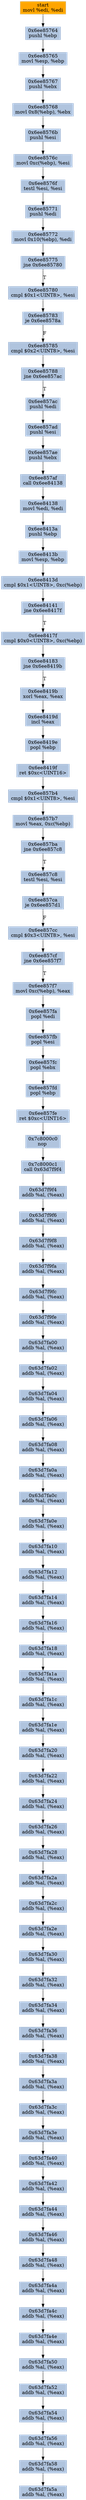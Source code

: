 digraph G {
node[shape=rectangle,style=filled,fillcolor=lightsteelblue,color=lightsteelblue]
bgcolor="transparent"
a0x6ee85762movl_edi_edi[label="start\nmovl %edi, %edi",color="lightgrey",fillcolor="orange"];
a0x6ee85764pushl_ebp[label="0x6ee85764\npushl %ebp"];
a0x6ee85765movl_esp_ebp[label="0x6ee85765\nmovl %esp, %ebp"];
a0x6ee85767pushl_ebx[label="0x6ee85767\npushl %ebx"];
a0x6ee85768movl_0x8ebp__ebx[label="0x6ee85768\nmovl 0x8(%ebp), %ebx"];
a0x6ee8576bpushl_esi[label="0x6ee8576b\npushl %esi"];
a0x6ee8576cmovl_0xcebp__esi[label="0x6ee8576c\nmovl 0xc(%ebp), %esi"];
a0x6ee8576ftestl_esi_esi[label="0x6ee8576f\ntestl %esi, %esi"];
a0x6ee85771pushl_edi[label="0x6ee85771\npushl %edi"];
a0x6ee85772movl_0x10ebp__edi[label="0x6ee85772\nmovl 0x10(%ebp), %edi"];
a0x6ee85775jne_0x6ee85780[label="0x6ee85775\njne 0x6ee85780"];
a0x6ee85780cmpl_0x1UINT8_esi[label="0x6ee85780\ncmpl $0x1<UINT8>, %esi"];
a0x6ee85783je_0x6ee8578a[label="0x6ee85783\nje 0x6ee8578a"];
a0x6ee85785cmpl_0x2UINT8_esi[label="0x6ee85785\ncmpl $0x2<UINT8>, %esi"];
a0x6ee85788jne_0x6ee857ac[label="0x6ee85788\njne 0x6ee857ac"];
a0x6ee857acpushl_edi[label="0x6ee857ac\npushl %edi"];
a0x6ee857adpushl_esi[label="0x6ee857ad\npushl %esi"];
a0x6ee857aepushl_ebx[label="0x6ee857ae\npushl %ebx"];
a0x6ee857afcall_0x6ee84138[label="0x6ee857af\ncall 0x6ee84138"];
a0x6ee84138movl_edi_edi[label="0x6ee84138\nmovl %edi, %edi"];
a0x6ee8413apushl_ebp[label="0x6ee8413a\npushl %ebp"];
a0x6ee8413bmovl_esp_ebp[label="0x6ee8413b\nmovl %esp, %ebp"];
a0x6ee8413dcmpl_0x1UINT8_0xcebp_[label="0x6ee8413d\ncmpl $0x1<UINT8>, 0xc(%ebp)"];
a0x6ee84141jne_0x6ee8417f[label="0x6ee84141\njne 0x6ee8417f"];
a0x6ee8417fcmpl_0x0UINT8_0xcebp_[label="0x6ee8417f\ncmpl $0x0<UINT8>, 0xc(%ebp)"];
a0x6ee84183jne_0x6ee8419b[label="0x6ee84183\njne 0x6ee8419b"];
a0x6ee8419bxorl_eax_eax[label="0x6ee8419b\nxorl %eax, %eax"];
a0x6ee8419dincl_eax[label="0x6ee8419d\nincl %eax"];
a0x6ee8419epopl_ebp[label="0x6ee8419e\npopl %ebp"];
a0x6ee8419fret_0xcUINT16[label="0x6ee8419f\nret $0xc<UINT16>"];
a0x6ee857b4cmpl_0x1UINT8_esi[label="0x6ee857b4\ncmpl $0x1<UINT8>, %esi"];
a0x6ee857b7movl_eax_0xcebp_[label="0x6ee857b7\nmovl %eax, 0xc(%ebp)"];
a0x6ee857bajne_0x6ee857c8[label="0x6ee857ba\njne 0x6ee857c8"];
a0x6ee857c8testl_esi_esi[label="0x6ee857c8\ntestl %esi, %esi"];
a0x6ee857caje_0x6ee857d1[label="0x6ee857ca\nje 0x6ee857d1"];
a0x6ee857cccmpl_0x3UINT8_esi[label="0x6ee857cc\ncmpl $0x3<UINT8>, %esi"];
a0x6ee857cfjne_0x6ee857f7[label="0x6ee857cf\njne 0x6ee857f7"];
a0x6ee857f7movl_0xcebp__eax[label="0x6ee857f7\nmovl 0xc(%ebp), %eax"];
a0x6ee857fapopl_edi[label="0x6ee857fa\npopl %edi"];
a0x6ee857fbpopl_esi[label="0x6ee857fb\npopl %esi"];
a0x6ee857fcpopl_ebx[label="0x6ee857fc\npopl %ebx"];
a0x6ee857fdpopl_ebp[label="0x6ee857fd\npopl %ebp"];
a0x6ee857feret_0xcUINT16[label="0x6ee857fe\nret $0xc<UINT16>"];
a0x7c8000c0nop_[label="0x7c8000c0\nnop "];
a0x7c8000c1call_0x63d7f9f4[label="0x7c8000c1\ncall 0x63d7f9f4"];
a0x63d7f9f4addb_al_eax_[label="0x63d7f9f4\naddb %al, (%eax)"];
a0x63d7f9f6addb_al_eax_[label="0x63d7f9f6\naddb %al, (%eax)"];
a0x63d7f9f8addb_al_eax_[label="0x63d7f9f8\naddb %al, (%eax)"];
a0x63d7f9faaddb_al_eax_[label="0x63d7f9fa\naddb %al, (%eax)"];
a0x63d7f9fcaddb_al_eax_[label="0x63d7f9fc\naddb %al, (%eax)"];
a0x63d7f9feaddb_al_eax_[label="0x63d7f9fe\naddb %al, (%eax)"];
a0x63d7fa00addb_al_eax_[label="0x63d7fa00\naddb %al, (%eax)"];
a0x63d7fa02addb_al_eax_[label="0x63d7fa02\naddb %al, (%eax)"];
a0x63d7fa04addb_al_eax_[label="0x63d7fa04\naddb %al, (%eax)"];
a0x63d7fa06addb_al_eax_[label="0x63d7fa06\naddb %al, (%eax)"];
a0x63d7fa08addb_al_eax_[label="0x63d7fa08\naddb %al, (%eax)"];
a0x63d7fa0aaddb_al_eax_[label="0x63d7fa0a\naddb %al, (%eax)"];
a0x63d7fa0caddb_al_eax_[label="0x63d7fa0c\naddb %al, (%eax)"];
a0x63d7fa0eaddb_al_eax_[label="0x63d7fa0e\naddb %al, (%eax)"];
a0x63d7fa10addb_al_eax_[label="0x63d7fa10\naddb %al, (%eax)"];
a0x63d7fa12addb_al_eax_[label="0x63d7fa12\naddb %al, (%eax)"];
a0x63d7fa14addb_al_eax_[label="0x63d7fa14\naddb %al, (%eax)"];
a0x63d7fa16addb_al_eax_[label="0x63d7fa16\naddb %al, (%eax)"];
a0x63d7fa18addb_al_eax_[label="0x63d7fa18\naddb %al, (%eax)"];
a0x63d7fa1aaddb_al_eax_[label="0x63d7fa1a\naddb %al, (%eax)"];
a0x63d7fa1caddb_al_eax_[label="0x63d7fa1c\naddb %al, (%eax)"];
a0x63d7fa1eaddb_al_eax_[label="0x63d7fa1e\naddb %al, (%eax)"];
a0x63d7fa20addb_al_eax_[label="0x63d7fa20\naddb %al, (%eax)"];
a0x63d7fa22addb_al_eax_[label="0x63d7fa22\naddb %al, (%eax)"];
a0x63d7fa24addb_al_eax_[label="0x63d7fa24\naddb %al, (%eax)"];
a0x63d7fa26addb_al_eax_[label="0x63d7fa26\naddb %al, (%eax)"];
a0x63d7fa28addb_al_eax_[label="0x63d7fa28\naddb %al, (%eax)"];
a0x63d7fa2aaddb_al_eax_[label="0x63d7fa2a\naddb %al, (%eax)"];
a0x63d7fa2caddb_al_eax_[label="0x63d7fa2c\naddb %al, (%eax)"];
a0x63d7fa2eaddb_al_eax_[label="0x63d7fa2e\naddb %al, (%eax)"];
a0x63d7fa30addb_al_eax_[label="0x63d7fa30\naddb %al, (%eax)"];
a0x63d7fa32addb_al_eax_[label="0x63d7fa32\naddb %al, (%eax)"];
a0x63d7fa34addb_al_eax_[label="0x63d7fa34\naddb %al, (%eax)"];
a0x63d7fa36addb_al_eax_[label="0x63d7fa36\naddb %al, (%eax)"];
a0x63d7fa38addb_al_eax_[label="0x63d7fa38\naddb %al, (%eax)"];
a0x63d7fa3aaddb_al_eax_[label="0x63d7fa3a\naddb %al, (%eax)"];
a0x63d7fa3caddb_al_eax_[label="0x63d7fa3c\naddb %al, (%eax)"];
a0x63d7fa3eaddb_al_eax_[label="0x63d7fa3e\naddb %al, (%eax)"];
a0x63d7fa40addb_al_eax_[label="0x63d7fa40\naddb %al, (%eax)"];
a0x63d7fa42addb_al_eax_[label="0x63d7fa42\naddb %al, (%eax)"];
a0x63d7fa44addb_al_eax_[label="0x63d7fa44\naddb %al, (%eax)"];
a0x63d7fa46addb_al_eax_[label="0x63d7fa46\naddb %al, (%eax)"];
a0x63d7fa48addb_al_eax_[label="0x63d7fa48\naddb %al, (%eax)"];
a0x63d7fa4aaddb_al_eax_[label="0x63d7fa4a\naddb %al, (%eax)"];
a0x63d7fa4caddb_al_eax_[label="0x63d7fa4c\naddb %al, (%eax)"];
a0x63d7fa4eaddb_al_eax_[label="0x63d7fa4e\naddb %al, (%eax)"];
a0x63d7fa50addb_al_eax_[label="0x63d7fa50\naddb %al, (%eax)"];
a0x63d7fa52addb_al_eax_[label="0x63d7fa52\naddb %al, (%eax)"];
a0x63d7fa54addb_al_eax_[label="0x63d7fa54\naddb %al, (%eax)"];
a0x63d7fa56addb_al_eax_[label="0x63d7fa56\naddb %al, (%eax)"];
a0x63d7fa58addb_al_eax_[label="0x63d7fa58\naddb %al, (%eax)"];
a0x63d7fa5aaddb_al_eax_[label="0x63d7fa5a\naddb %al, (%eax)"];
a0x6ee85762movl_edi_edi -> a0x6ee85764pushl_ebp [color="#000000"];
a0x6ee85764pushl_ebp -> a0x6ee85765movl_esp_ebp [color="#000000"];
a0x6ee85765movl_esp_ebp -> a0x6ee85767pushl_ebx [color="#000000"];
a0x6ee85767pushl_ebx -> a0x6ee85768movl_0x8ebp__ebx [color="#000000"];
a0x6ee85768movl_0x8ebp__ebx -> a0x6ee8576bpushl_esi [color="#000000"];
a0x6ee8576bpushl_esi -> a0x6ee8576cmovl_0xcebp__esi [color="#000000"];
a0x6ee8576cmovl_0xcebp__esi -> a0x6ee8576ftestl_esi_esi [color="#000000"];
a0x6ee8576ftestl_esi_esi -> a0x6ee85771pushl_edi [color="#000000"];
a0x6ee85771pushl_edi -> a0x6ee85772movl_0x10ebp__edi [color="#000000"];
a0x6ee85772movl_0x10ebp__edi -> a0x6ee85775jne_0x6ee85780 [color="#000000"];
a0x6ee85775jne_0x6ee85780 -> a0x6ee85780cmpl_0x1UINT8_esi [color="#000000",label="T"];
a0x6ee85780cmpl_0x1UINT8_esi -> a0x6ee85783je_0x6ee8578a [color="#000000"];
a0x6ee85783je_0x6ee8578a -> a0x6ee85785cmpl_0x2UINT8_esi [color="#000000",label="F"];
a0x6ee85785cmpl_0x2UINT8_esi -> a0x6ee85788jne_0x6ee857ac [color="#000000"];
a0x6ee85788jne_0x6ee857ac -> a0x6ee857acpushl_edi [color="#000000",label="T"];
a0x6ee857acpushl_edi -> a0x6ee857adpushl_esi [color="#000000"];
a0x6ee857adpushl_esi -> a0x6ee857aepushl_ebx [color="#000000"];
a0x6ee857aepushl_ebx -> a0x6ee857afcall_0x6ee84138 [color="#000000"];
a0x6ee857afcall_0x6ee84138 -> a0x6ee84138movl_edi_edi [color="#000000"];
a0x6ee84138movl_edi_edi -> a0x6ee8413apushl_ebp [color="#000000"];
a0x6ee8413apushl_ebp -> a0x6ee8413bmovl_esp_ebp [color="#000000"];
a0x6ee8413bmovl_esp_ebp -> a0x6ee8413dcmpl_0x1UINT8_0xcebp_ [color="#000000"];
a0x6ee8413dcmpl_0x1UINT8_0xcebp_ -> a0x6ee84141jne_0x6ee8417f [color="#000000"];
a0x6ee84141jne_0x6ee8417f -> a0x6ee8417fcmpl_0x0UINT8_0xcebp_ [color="#000000",label="T"];
a0x6ee8417fcmpl_0x0UINT8_0xcebp_ -> a0x6ee84183jne_0x6ee8419b [color="#000000"];
a0x6ee84183jne_0x6ee8419b -> a0x6ee8419bxorl_eax_eax [color="#000000",label="T"];
a0x6ee8419bxorl_eax_eax -> a0x6ee8419dincl_eax [color="#000000"];
a0x6ee8419dincl_eax -> a0x6ee8419epopl_ebp [color="#000000"];
a0x6ee8419epopl_ebp -> a0x6ee8419fret_0xcUINT16 [color="#000000"];
a0x6ee8419fret_0xcUINT16 -> a0x6ee857b4cmpl_0x1UINT8_esi [color="#000000"];
a0x6ee857b4cmpl_0x1UINT8_esi -> a0x6ee857b7movl_eax_0xcebp_ [color="#000000"];
a0x6ee857b7movl_eax_0xcebp_ -> a0x6ee857bajne_0x6ee857c8 [color="#000000"];
a0x6ee857bajne_0x6ee857c8 -> a0x6ee857c8testl_esi_esi [color="#000000",label="T"];
a0x6ee857c8testl_esi_esi -> a0x6ee857caje_0x6ee857d1 [color="#000000"];
a0x6ee857caje_0x6ee857d1 -> a0x6ee857cccmpl_0x3UINT8_esi [color="#000000",label="F"];
a0x6ee857cccmpl_0x3UINT8_esi -> a0x6ee857cfjne_0x6ee857f7 [color="#000000"];
a0x6ee857cfjne_0x6ee857f7 -> a0x6ee857f7movl_0xcebp__eax [color="#000000",label="T"];
a0x6ee857f7movl_0xcebp__eax -> a0x6ee857fapopl_edi [color="#000000"];
a0x6ee857fapopl_edi -> a0x6ee857fbpopl_esi [color="#000000"];
a0x6ee857fbpopl_esi -> a0x6ee857fcpopl_ebx [color="#000000"];
a0x6ee857fcpopl_ebx -> a0x6ee857fdpopl_ebp [color="#000000"];
a0x6ee857fdpopl_ebp -> a0x6ee857feret_0xcUINT16 [color="#000000"];
a0x6ee857feret_0xcUINT16 -> a0x7c8000c0nop_ [color="#000000"];
a0x7c8000c0nop_ -> a0x7c8000c1call_0x63d7f9f4 [color="#000000"];
a0x7c8000c1call_0x63d7f9f4 -> a0x63d7f9f4addb_al_eax_ [color="#000000"];
a0x63d7f9f4addb_al_eax_ -> a0x63d7f9f6addb_al_eax_ [color="#000000"];
a0x63d7f9f6addb_al_eax_ -> a0x63d7f9f8addb_al_eax_ [color="#000000"];
a0x63d7f9f8addb_al_eax_ -> a0x63d7f9faaddb_al_eax_ [color="#000000"];
a0x63d7f9faaddb_al_eax_ -> a0x63d7f9fcaddb_al_eax_ [color="#000000"];
a0x63d7f9fcaddb_al_eax_ -> a0x63d7f9feaddb_al_eax_ [color="#000000"];
a0x63d7f9feaddb_al_eax_ -> a0x63d7fa00addb_al_eax_ [color="#000000"];
a0x63d7fa00addb_al_eax_ -> a0x63d7fa02addb_al_eax_ [color="#000000"];
a0x63d7fa02addb_al_eax_ -> a0x63d7fa04addb_al_eax_ [color="#000000"];
a0x63d7fa04addb_al_eax_ -> a0x63d7fa06addb_al_eax_ [color="#000000"];
a0x63d7fa06addb_al_eax_ -> a0x63d7fa08addb_al_eax_ [color="#000000"];
a0x63d7fa08addb_al_eax_ -> a0x63d7fa0aaddb_al_eax_ [color="#000000"];
a0x63d7fa0aaddb_al_eax_ -> a0x63d7fa0caddb_al_eax_ [color="#000000"];
a0x63d7fa0caddb_al_eax_ -> a0x63d7fa0eaddb_al_eax_ [color="#000000"];
a0x63d7fa0eaddb_al_eax_ -> a0x63d7fa10addb_al_eax_ [color="#000000"];
a0x63d7fa10addb_al_eax_ -> a0x63d7fa12addb_al_eax_ [color="#000000"];
a0x63d7fa12addb_al_eax_ -> a0x63d7fa14addb_al_eax_ [color="#000000"];
a0x63d7fa14addb_al_eax_ -> a0x63d7fa16addb_al_eax_ [color="#000000"];
a0x63d7fa16addb_al_eax_ -> a0x63d7fa18addb_al_eax_ [color="#000000"];
a0x63d7fa18addb_al_eax_ -> a0x63d7fa1aaddb_al_eax_ [color="#000000"];
a0x63d7fa1aaddb_al_eax_ -> a0x63d7fa1caddb_al_eax_ [color="#000000"];
a0x63d7fa1caddb_al_eax_ -> a0x63d7fa1eaddb_al_eax_ [color="#000000"];
a0x63d7fa1eaddb_al_eax_ -> a0x63d7fa20addb_al_eax_ [color="#000000"];
a0x63d7fa20addb_al_eax_ -> a0x63d7fa22addb_al_eax_ [color="#000000"];
a0x63d7fa22addb_al_eax_ -> a0x63d7fa24addb_al_eax_ [color="#000000"];
a0x63d7fa24addb_al_eax_ -> a0x63d7fa26addb_al_eax_ [color="#000000"];
a0x63d7fa26addb_al_eax_ -> a0x63d7fa28addb_al_eax_ [color="#000000"];
a0x63d7fa28addb_al_eax_ -> a0x63d7fa2aaddb_al_eax_ [color="#000000"];
a0x63d7fa2aaddb_al_eax_ -> a0x63d7fa2caddb_al_eax_ [color="#000000"];
a0x63d7fa2caddb_al_eax_ -> a0x63d7fa2eaddb_al_eax_ [color="#000000"];
a0x63d7fa2eaddb_al_eax_ -> a0x63d7fa30addb_al_eax_ [color="#000000"];
a0x63d7fa30addb_al_eax_ -> a0x63d7fa32addb_al_eax_ [color="#000000"];
a0x63d7fa32addb_al_eax_ -> a0x63d7fa34addb_al_eax_ [color="#000000"];
a0x63d7fa34addb_al_eax_ -> a0x63d7fa36addb_al_eax_ [color="#000000"];
a0x63d7fa36addb_al_eax_ -> a0x63d7fa38addb_al_eax_ [color="#000000"];
a0x63d7fa38addb_al_eax_ -> a0x63d7fa3aaddb_al_eax_ [color="#000000"];
a0x63d7fa3aaddb_al_eax_ -> a0x63d7fa3caddb_al_eax_ [color="#000000"];
a0x63d7fa3caddb_al_eax_ -> a0x63d7fa3eaddb_al_eax_ [color="#000000"];
a0x63d7fa3eaddb_al_eax_ -> a0x63d7fa40addb_al_eax_ [color="#000000"];
a0x63d7fa40addb_al_eax_ -> a0x63d7fa42addb_al_eax_ [color="#000000"];
a0x63d7fa42addb_al_eax_ -> a0x63d7fa44addb_al_eax_ [color="#000000"];
a0x63d7fa44addb_al_eax_ -> a0x63d7fa46addb_al_eax_ [color="#000000"];
a0x63d7fa46addb_al_eax_ -> a0x63d7fa48addb_al_eax_ [color="#000000"];
a0x63d7fa48addb_al_eax_ -> a0x63d7fa4aaddb_al_eax_ [color="#000000"];
a0x63d7fa4aaddb_al_eax_ -> a0x63d7fa4caddb_al_eax_ [color="#000000"];
a0x63d7fa4caddb_al_eax_ -> a0x63d7fa4eaddb_al_eax_ [color="#000000"];
a0x63d7fa4eaddb_al_eax_ -> a0x63d7fa50addb_al_eax_ [color="#000000"];
a0x63d7fa50addb_al_eax_ -> a0x63d7fa52addb_al_eax_ [color="#000000"];
a0x63d7fa52addb_al_eax_ -> a0x63d7fa54addb_al_eax_ [color="#000000"];
a0x63d7fa54addb_al_eax_ -> a0x63d7fa56addb_al_eax_ [color="#000000"];
a0x63d7fa56addb_al_eax_ -> a0x63d7fa58addb_al_eax_ [color="#000000"];
a0x63d7fa58addb_al_eax_ -> a0x63d7fa5aaddb_al_eax_ [color="#000000"];
}
